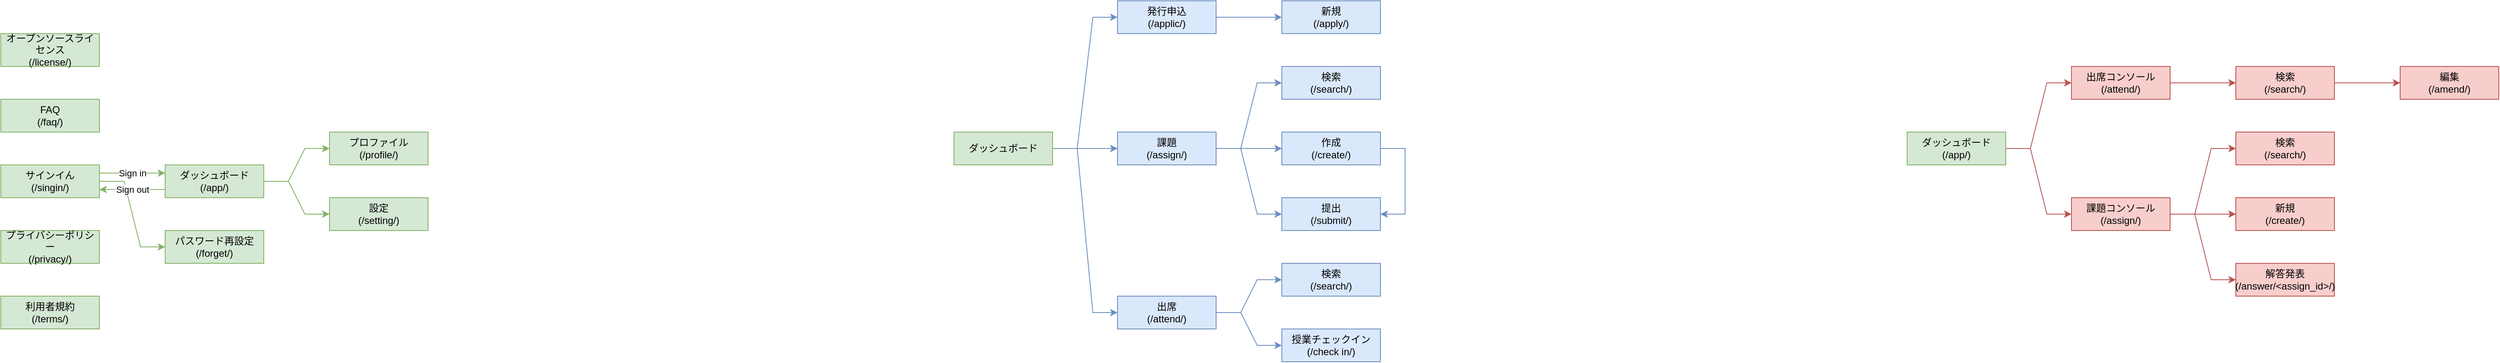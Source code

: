 <mxfile version="12.9.9" type="device" pages="5"><diagram id="GTbzF7e_OvziIHfgkIge" name="Site Structure"><mxGraphModel dx="2023" dy="529" grid="1" gridSize="10" guides="1" tooltips="1" connect="1" arrows="1" fold="1" page="1" pageScale="1" pageWidth="1169" pageHeight="827" math="0" shadow="0"><root><mxCell id="0"/><mxCell id="1" parent="0"/><mxCell id="IR2DnyRLrutkgxOHV4oX-3" value="Sign in" style="edgeStyle=orthogonalEdgeStyle;rounded=0;orthogonalLoop=1;jettySize=auto;html=1;entryX=0;entryY=0.25;entryDx=0;entryDy=0;exitX=1;exitY=0.25;exitDx=0;exitDy=0;fillColor=#d5e8d4;strokeColor=#82b366;" parent="1" source="IR2DnyRLrutkgxOHV4oX-1" target="IR2DnyRLrutkgxOHV4oX-2" edge="1"><mxGeometry relative="1" as="geometry"/></mxCell><mxCell id="SZEt04Ucnb-JOvytYBtd-8" value="" style="edgeStyle=entityRelationEdgeStyle;rounded=0;orthogonalLoop=1;jettySize=auto;html=1;fillColor=#d5e8d4;strokeColor=#82b366;" parent="1" source="IR2DnyRLrutkgxOHV4oX-1" target="SZEt04Ucnb-JOvytYBtd-7" edge="1"><mxGeometry relative="1" as="geometry"/></mxCell><mxCell id="IR2DnyRLrutkgxOHV4oX-1" value="サインイん&lt;br&gt;(/singin/)" style="rounded=0;whiteSpace=wrap;html=1;fillColor=#d5e8d4;strokeColor=#82b366;" parent="1" vertex="1"><mxGeometry x="-840" y="400" width="120" height="40" as="geometry"/></mxCell><mxCell id="SZEt04Ucnb-JOvytYBtd-7" value="パスワード再設定&lt;br&gt;(/forget/)" style="rounded=0;whiteSpace=wrap;html=1;fillColor=#d5e8d4;strokeColor=#82b366;" parent="1" vertex="1"><mxGeometry x="-640" y="480" width="120" height="40" as="geometry"/></mxCell><mxCell id="IR2DnyRLrutkgxOHV4oX-5" value="Sign out" style="rounded=0;orthogonalLoop=1;jettySize=auto;html=1;entryX=1;entryY=0.75;entryDx=0;entryDy=0;exitX=0;exitY=0.75;exitDx=0;exitDy=0;fillColor=#d5e8d4;strokeColor=#82b366;" parent="1" source="IR2DnyRLrutkgxOHV4oX-2" target="IR2DnyRLrutkgxOHV4oX-1" edge="1"><mxGeometry relative="1" as="geometry"><mxPoint x="-640" y="500" as="targetPoint"/></mxGeometry></mxCell><mxCell id="IR2DnyRLrutkgxOHV4oX-7" value="" style="edgeStyle=entityRelationEdgeStyle;rounded=0;orthogonalLoop=1;jettySize=auto;html=1;fillColor=#dae8fc;strokeColor=#6c8ebf;" parent="1" source="3l0O3Vfb3k5a4Sb131qh-1" target="IR2DnyRLrutkgxOHV4oX-6" edge="1"><mxGeometry relative="1" as="geometry"/></mxCell><mxCell id="IR2DnyRLrutkgxOHV4oX-9" value="" style="edgeStyle=entityRelationEdgeStyle;rounded=0;orthogonalLoop=1;jettySize=auto;html=1;fillColor=#dae8fc;strokeColor=#6c8ebf;" parent="1" source="3l0O3Vfb3k5a4Sb131qh-1" target="IR2DnyRLrutkgxOHV4oX-8" edge="1"><mxGeometry relative="1" as="geometry"/></mxCell><mxCell id="0Iuy9P7G_RPdNkpIbllo-4" value="" style="edgeStyle=entityRelationEdgeStyle;rounded=0;orthogonalLoop=1;jettySize=auto;html=1;fillColor=#d5e8d4;strokeColor=#82b366;" parent="1" source="IR2DnyRLrutkgxOHV4oX-2" target="0Iuy9P7G_RPdNkpIbllo-3" edge="1"><mxGeometry relative="1" as="geometry"/></mxCell><mxCell id="0Iuy9P7G_RPdNkpIbllo-8" value="" style="edgeStyle=entityRelationEdgeStyle;rounded=0;orthogonalLoop=1;jettySize=auto;html=1;fillColor=#f8cecc;strokeColor=#b85450;" parent="1" source="3l0O3Vfb3k5a4Sb131qh-2" target="0Iuy9P7G_RPdNkpIbllo-7" edge="1"><mxGeometry relative="1" as="geometry"/></mxCell><mxCell id="IR2DnyRLrutkgxOHV4oX-2" value="ダッシュボード&lt;br&gt;(/app/)" style="rounded=0;whiteSpace=wrap;html=1;fillColor=#d5e8d4;strokeColor=#82b366;" parent="1" vertex="1"><mxGeometry x="-640" y="400" width="120" height="40" as="geometry"/></mxCell><mxCell id="0Iuy9P7G_RPdNkpIbllo-10" value="" style="edgeStyle=entityRelationEdgeStyle;rounded=0;orthogonalLoop=1;jettySize=auto;html=1;fillColor=#f8cecc;strokeColor=#b85450;" parent="1" source="0Iuy9P7G_RPdNkpIbllo-7" target="eXifoUxzVZ7EVpngUepu-1" edge="1"><mxGeometry relative="1" as="geometry"/></mxCell><mxCell id="0Iuy9P7G_RPdNkpIbllo-12" value="" style="edgeStyle=entityRelationEdgeStyle;rounded=0;orthogonalLoop=1;jettySize=auto;html=1;fillColor=#f8cecc;strokeColor=#b85450;" parent="1" source="3l0O3Vfb3k5a4Sb131qh-2" target="0Iuy9P7G_RPdNkpIbllo-11" edge="1"><mxGeometry relative="1" as="geometry"/></mxCell><mxCell id="0Iuy9P7G_RPdNkpIbllo-7" value="出席コンソール&lt;br&gt;(/attend/)" style="rounded=0;whiteSpace=wrap;html=1;fillColor=#f8cecc;strokeColor=#b85450;" parent="1" vertex="1"><mxGeometry x="1680" y="280" width="120" height="40" as="geometry"/></mxCell><mxCell id="0Iuy9P7G_RPdNkpIbllo-18" value="" style="edgeStyle=entityRelationEdgeStyle;rounded=0;orthogonalLoop=1;jettySize=auto;html=1;fillColor=#f8cecc;strokeColor=#b85450;" parent="1" source="0Iuy9P7G_RPdNkpIbllo-11" target="0Iuy9P7G_RPdNkpIbllo-17" edge="1"><mxGeometry relative="1" as="geometry"/></mxCell><mxCell id="0Iuy9P7G_RPdNkpIbllo-11" value="課題コンソール&lt;br&gt;(/assign/)" style="rounded=0;whiteSpace=wrap;html=1;fillColor=#f8cecc;strokeColor=#b85450;" parent="1" vertex="1"><mxGeometry x="1680" y="440" width="120" height="40" as="geometry"/></mxCell><mxCell id="xYcPmltPKOKgCPwo3KLO-3" value="" style="edgeStyle=entityRelationEdgeStyle;rounded=0;orthogonalLoop=1;jettySize=auto;html=1;fillColor=#f8cecc;strokeColor=#b85450;" parent="1" source="0Iuy9P7G_RPdNkpIbllo-11" target="xYcPmltPKOKgCPwo3KLO-2" edge="1"><mxGeometry relative="1" as="geometry"/></mxCell><mxCell id="jYXq890LTdm7ZVXUoaTx-2" value="" style="edgeStyle=entityRelationEdgeStyle;rounded=0;orthogonalLoop=1;jettySize=auto;html=1;fillColor=#f8cecc;strokeColor=#b85450;" parent="1" source="0Iuy9P7G_RPdNkpIbllo-11" target="jYXq890LTdm7ZVXUoaTx-1" edge="1"><mxGeometry relative="1" as="geometry"/></mxCell><mxCell id="0Iuy9P7G_RPdNkpIbllo-17" value="新規&lt;br&gt;(/create/)" style="rounded=0;whiteSpace=wrap;html=1;fillColor=#f8cecc;strokeColor=#b85450;" parent="1" vertex="1"><mxGeometry x="1880" y="440" width="120" height="40" as="geometry"/></mxCell><mxCell id="jYXq890LTdm7ZVXUoaTx-1" value="解答発表&lt;br&gt;(/answer/&amp;lt;assign_id&amp;gt;/)" style="rounded=0;whiteSpace=wrap;html=1;fillColor=#f8cecc;strokeColor=#b85450;" parent="1" vertex="1"><mxGeometry x="1880" y="520" width="120" height="40" as="geometry"/></mxCell><mxCell id="xYcPmltPKOKgCPwo3KLO-2" value="検索&lt;br&gt;(/search/)" style="rounded=0;whiteSpace=wrap;html=1;fillColor=#f8cecc;strokeColor=#b85450;" parent="1" vertex="1"><mxGeometry x="1880" y="360" width="120" height="40" as="geometry"/></mxCell><mxCell id="0Iuy9P7G_RPdNkpIbllo-6" value="" style="edgeStyle=entityRelationEdgeStyle;rounded=0;orthogonalLoop=1;jettySize=auto;html=1;fillColor=#d5e8d4;strokeColor=#82b366;" parent="1" source="IR2DnyRLrutkgxOHV4oX-2" target="0Iuy9P7G_RPdNkpIbllo-5" edge="1"><mxGeometry relative="1" as="geometry"/></mxCell><mxCell id="0Iuy9P7G_RPdNkpIbllo-3" value="プロファイル&lt;br&gt;(/profile/)" style="rounded=0;whiteSpace=wrap;html=1;fillColor=#d5e8d4;strokeColor=#82b366;" parent="1" vertex="1"><mxGeometry x="-440" y="360" width="120" height="40" as="geometry"/></mxCell><mxCell id="0Iuy9P7G_RPdNkpIbllo-5" value="設定&lt;br&gt;(/setting/)" style="rounded=0;whiteSpace=wrap;html=1;fillColor=#d5e8d4;strokeColor=#82b366;" parent="1" vertex="1"><mxGeometry x="-440" y="440" width="120" height="40" as="geometry"/></mxCell><mxCell id="RcQePQMuYUPsChRoM0ZX-2" value="" style="edgeStyle=entityRelationEdgeStyle;rounded=0;orthogonalLoop=1;jettySize=auto;html=1;fillColor=#dae8fc;strokeColor=#6c8ebf;" parent="1" source="IR2DnyRLrutkgxOHV4oX-8" target="eXifoUxzVZ7EVpngUepu-3" edge="1"><mxGeometry relative="1" as="geometry"><mxPoint x="719" y="540" as="targetPoint"/></mxGeometry></mxCell><mxCell id="IR2DnyRLrutkgxOHV4oX-8" value="出席&lt;br&gt;(/attend/)" style="rounded=0;whiteSpace=wrap;html=1;fillColor=#dae8fc;strokeColor=#6c8ebf;" parent="1" vertex="1"><mxGeometry x="519" y="560" width="120" height="40" as="geometry"/></mxCell><mxCell id="IR2DnyRLrutkgxOHV4oX-11" value="" style="edgeStyle=entityRelationEdgeStyle;rounded=0;orthogonalLoop=1;jettySize=auto;html=1;fillColor=#dae8fc;strokeColor=#6c8ebf;" parent="1" source="IR2DnyRLrutkgxOHV4oX-6" target="IR2DnyRLrutkgxOHV4oX-10" edge="1"><mxGeometry relative="1" as="geometry"/></mxCell><mxCell id="SZEt04Ucnb-JOvytYBtd-4" value="" style="edgeStyle=entityRelationEdgeStyle;rounded=0;orthogonalLoop=1;jettySize=auto;html=1;fillColor=#dae8fc;strokeColor=#6c8ebf;" parent="1" source="3l0O3Vfb3k5a4Sb131qh-1" target="SZEt04Ucnb-JOvytYBtd-3" edge="1"><mxGeometry relative="1" as="geometry"/></mxCell><mxCell id="IR2DnyRLrutkgxOHV4oX-6" value="課題&lt;br&gt;(/assign/)" style="rounded=0;whiteSpace=wrap;html=1;fillColor=#dae8fc;strokeColor=#6c8ebf;" parent="1" vertex="1"><mxGeometry x="519" y="360" width="120" height="40" as="geometry"/></mxCell><mxCell id="SZEt04Ucnb-JOvytYBtd-6" value="" style="edgeStyle=entityRelationEdgeStyle;rounded=0;orthogonalLoop=1;jettySize=auto;html=1;fillColor=#dae8fc;strokeColor=#6c8ebf;" parent="1" source="SZEt04Ucnb-JOvytYBtd-3" target="SZEt04Ucnb-JOvytYBtd-5" edge="1"><mxGeometry relative="1" as="geometry"/></mxCell><mxCell id="SZEt04Ucnb-JOvytYBtd-3" value="発行申込&lt;br&gt;(/applic/)" style="rounded=0;whiteSpace=wrap;html=1;fillColor=#dae8fc;strokeColor=#6c8ebf;" parent="1" vertex="1"><mxGeometry x="519" y="200" width="120" height="40" as="geometry"/></mxCell><mxCell id="SZEt04Ucnb-JOvytYBtd-5" value="新規&lt;br&gt;(/apply/)" style="rounded=0;whiteSpace=wrap;html=1;fillColor=#dae8fc;strokeColor=#6c8ebf;" parent="1" vertex="1"><mxGeometry x="719" y="200" width="120" height="40" as="geometry"/></mxCell><mxCell id="IR2DnyRLrutkgxOHV4oX-14" value="" style="edgeStyle=entityRelationEdgeStyle;rounded=0;orthogonalLoop=1;jettySize=auto;html=1;fillColor=#dae8fc;strokeColor=#6c8ebf;" parent="1" source="IR2DnyRLrutkgxOHV4oX-6" target="IR2DnyRLrutkgxOHV4oX-13" edge="1"><mxGeometry relative="1" as="geometry"/></mxCell><mxCell id="IR2DnyRLrutkgxOHV4oX-15" style="edgeStyle=entityRelationEdgeStyle;rounded=0;orthogonalLoop=1;jettySize=auto;html=1;exitX=1;exitY=0.5;exitDx=0;exitDy=0;fillColor=#dae8fc;strokeColor=#6c8ebf;" parent="1" source="IR2DnyRLrutkgxOHV4oX-10" target="IR2DnyRLrutkgxOHV4oX-13" edge="1"><mxGeometry relative="1" as="geometry"/></mxCell><mxCell id="RcQePQMuYUPsChRoM0ZX-4" value="" style="edgeStyle=entityRelationEdgeStyle;rounded=0;orthogonalLoop=1;jettySize=auto;html=1;fillColor=#dae8fc;strokeColor=#6c8ebf;" parent="1" source="IR2DnyRLrutkgxOHV4oX-6" target="eXifoUxzVZ7EVpngUepu-4" edge="1"><mxGeometry relative="1" as="geometry"/></mxCell><mxCell id="IR2DnyRLrutkgxOHV4oX-10" value="作成&lt;br&gt;(/create/)" style="rounded=0;whiteSpace=wrap;html=1;fillColor=#dae8fc;strokeColor=#6c8ebf;" parent="1" vertex="1"><mxGeometry x="719" y="360" width="120" height="40" as="geometry"/></mxCell><mxCell id="IR2DnyRLrutkgxOHV4oX-13" value="提出&lt;br&gt;(/submit/)" style="rounded=0;whiteSpace=wrap;html=1;fillColor=#dae8fc;strokeColor=#6c8ebf;" parent="1" vertex="1"><mxGeometry x="719" y="440" width="120" height="40" as="geometry"/></mxCell><mxCell id="0Iuy9P7G_RPdNkpIbllo-2" value="" style="edgeStyle=entityRelationEdgeStyle;rounded=0;orthogonalLoop=1;jettySize=auto;html=1;fillColor=#dae8fc;strokeColor=#6c8ebf;" parent="1" source="IR2DnyRLrutkgxOHV4oX-8" target="0Iuy9P7G_RPdNkpIbllo-1" edge="1"><mxGeometry relative="1" as="geometry"/></mxCell><mxCell id="0Iuy9P7G_RPdNkpIbllo-1" value="授業チェックイン&lt;br&gt;(/check in/)" style="rounded=0;whiteSpace=wrap;html=1;fillColor=#dae8fc;strokeColor=#6c8ebf;" parent="1" vertex="1"><mxGeometry x="719" y="600" width="120" height="40" as="geometry"/></mxCell><mxCell id="kr23j3gHwBBTY3DNVKcu-2" value="" style="edgeStyle=entityRelationEdgeStyle;rounded=0;orthogonalLoop=1;jettySize=auto;html=1;fillColor=#f8cecc;strokeColor=#b85450;" parent="1" source="eXifoUxzVZ7EVpngUepu-1" target="kr23j3gHwBBTY3DNVKcu-1" edge="1"><mxGeometry relative="1" as="geometry"/></mxCell><mxCell id="eXifoUxzVZ7EVpngUepu-1" value="検索&lt;br&gt;(/search/)" style="rounded=0;whiteSpace=wrap;html=1;fillColor=#f8cecc;strokeColor=#b85450;" parent="1" vertex="1"><mxGeometry x="1880" y="280" width="120" height="40" as="geometry"/></mxCell><mxCell id="kr23j3gHwBBTY3DNVKcu-1" value="編集&lt;br&gt;(/amend/)" style="rounded=0;whiteSpace=wrap;html=1;fillColor=#f8cecc;strokeColor=#b85450;" parent="1" vertex="1"><mxGeometry x="2080" y="280" width="120" height="40" as="geometry"/></mxCell><mxCell id="eXifoUxzVZ7EVpngUepu-3" value="検索&lt;br&gt;(/search/)" style="rounded=0;whiteSpace=wrap;html=1;fillColor=#dae8fc;strokeColor=#6c8ebf;" parent="1" vertex="1"><mxGeometry x="719" y="520" width="120" height="40" as="geometry"/></mxCell><mxCell id="eXifoUxzVZ7EVpngUepu-4" value="検索&lt;br&gt;(/search/)" style="rounded=0;whiteSpace=wrap;html=1;fillColor=#dae8fc;strokeColor=#6c8ebf;" parent="1" vertex="1"><mxGeometry x="719" y="280" width="120" height="40" as="geometry"/></mxCell><mxCell id="bcnCK46q3ApdvKyFrxjj-4" value="FAQ&lt;br&gt;(/faq/)" style="rounded=0;whiteSpace=wrap;html=1;fillColor=#d5e8d4;strokeColor=#82b366;" parent="1" vertex="1"><mxGeometry x="-840" y="320" width="120" height="40" as="geometry"/></mxCell><mxCell id="bcnCK46q3ApdvKyFrxjj-5" value="オープンソースライセンス&lt;br&gt;(/license/)" style="rounded=0;whiteSpace=wrap;html=1;fillColor=#d5e8d4;strokeColor=#82b366;" parent="1" vertex="1"><mxGeometry x="-840" y="240" width="120" height="40" as="geometry"/></mxCell><mxCell id="bcnCK46q3ApdvKyFrxjj-6" value="利用者規約&lt;br&gt;(/terms/)" style="rounded=0;whiteSpace=wrap;html=1;fillColor=#d5e8d4;strokeColor=#82b366;" parent="1" vertex="1"><mxGeometry x="-840" y="560" width="120" height="40" as="geometry"/></mxCell><mxCell id="bcnCK46q3ApdvKyFrxjj-7" value="プライバシーポリシー&lt;br&gt;(/privacy/)" style="rounded=0;whiteSpace=wrap;html=1;fillColor=#d5e8d4;strokeColor=#82b366;" parent="1" vertex="1"><mxGeometry x="-840" y="480" width="120" height="40" as="geometry"/></mxCell><mxCell id="3l0O3Vfb3k5a4Sb131qh-1" value="ダッシュボード" style="rounded=0;whiteSpace=wrap;html=1;fillColor=#d5e8d4;strokeColor=#82b366;" parent="1" vertex="1"><mxGeometry x="320" y="360" width="120" height="40" as="geometry"/></mxCell><mxCell id="3l0O3Vfb3k5a4Sb131qh-2" value="ダッシュボード&lt;br&gt;(/app/)" style="rounded=0;whiteSpace=wrap;html=1;fillColor=#d5e8d4;strokeColor=#82b366;" parent="1" vertex="1"><mxGeometry x="1480" y="360" width="120" height="40" as="geometry"/></mxCell></root></mxGraphModel></diagram><diagram id="J7oTMoL_vhzVJW1tLnfh" name="State Transition"><mxGraphModel dx="712" dy="441" grid="1" gridSize="10" guides="1" tooltips="1" connect="1" arrows="1" fold="1" page="1" pageScale="1" pageWidth="1169" pageHeight="827" math="0" shadow="0"><root><mxCell id="KS6sHA4GPxTqEPPyqLdS-0"/><mxCell id="KS6sHA4GPxTqEPPyqLdS-1" parent="KS6sHA4GPxTqEPPyqLdS-0"/><mxCell id="T0jYrlXynM5tt6XMiHCH-1" value="Assignment (Teacher)" style="shape=umlFrame;whiteSpace=wrap;html=1;width=120;height=30;container=0;" parent="KS6sHA4GPxTqEPPyqLdS-1" vertex="1"><mxGeometry x="440" y="40" width="360" height="520" as="geometry"/></mxCell><mxCell id="KS6sHA4GPxTqEPPyqLdS-23" value="" style="group" parent="KS6sHA4GPxTqEPPyqLdS-1" vertex="1" connectable="0"><mxGeometry x="40" y="40" width="360" height="520" as="geometry"/></mxCell><mxCell id="KS6sHA4GPxTqEPPyqLdS-2" value="Assignment (Student)" style="shape=umlFrame;whiteSpace=wrap;html=1;width=120;height=30;container=0;" parent="KS6sHA4GPxTqEPPyqLdS-23" vertex="1"><mxGeometry width="360" height="520" as="geometry"/></mxCell><mxCell id="KS6sHA4GPxTqEPPyqLdS-3" value="" style="ellipse;html=1;shape=startState;fillColor=#000000;strokeColor=#ff0000;" parent="KS6sHA4GPxTqEPPyqLdS-23" vertex="1"><mxGeometry x="85" y="45" width="30" height="30" as="geometry"/></mxCell><mxCell id="KS6sHA4GPxTqEPPyqLdS-4" value="" style="edgeStyle=orthogonalEdgeStyle;html=1;verticalAlign=bottom;endArrow=open;endSize=8;strokeColor=#ff0000;" parent="KS6sHA4GPxTqEPPyqLdS-23" source="KS6sHA4GPxTqEPPyqLdS-3" target="KS6sHA4GPxTqEPPyqLdS-5" edge="1"><mxGeometry relative="1" as="geometry"><mxPoint x="100" y="145" as="targetPoint"/></mxGeometry></mxCell><mxCell id="KS6sHA4GPxTqEPPyqLdS-5" value="Unsubmit" style="rounded=1;whiteSpace=wrap;html=1;arcSize=40;fontColor=#000000;fillColor=#ffffc0;strokeColor=#ff0000;" parent="KS6sHA4GPxTqEPPyqLdS-23" vertex="1"><mxGeometry x="40" y="120" width="120" height="40" as="geometry"/></mxCell><mxCell id="KS6sHA4GPxTqEPPyqLdS-6" value="" style="edgeStyle=orthogonalEdgeStyle;html=1;verticalAlign=bottom;endArrow=open;endSize=8;strokeColor=#ff0000;" parent="KS6sHA4GPxTqEPPyqLdS-23" source="KS6sHA4GPxTqEPPyqLdS-5" target="KS6sHA4GPxTqEPPyqLdS-7" edge="1"><mxGeometry relative="1" as="geometry"><mxPoint x="100" y="220" as="targetPoint"/></mxGeometry></mxCell><mxCell id="KS6sHA4GPxTqEPPyqLdS-7" value="Submit" style="rounded=1;whiteSpace=wrap;html=1;arcSize=40;fontColor=#000000;fillColor=#ffffc0;strokeColor=#ff0000;" parent="KS6sHA4GPxTqEPPyqLdS-23" vertex="1"><mxGeometry x="40" y="200" width="120" height="40" as="geometry"/></mxCell><mxCell id="KS6sHA4GPxTqEPPyqLdS-8" value="" style="edgeStyle=orthogonalEdgeStyle;html=1;verticalAlign=bottom;endArrow=open;endSize=8;strokeColor=#ff0000;" parent="KS6sHA4GPxTqEPPyqLdS-23" source="KS6sHA4GPxTqEPPyqLdS-7" target="KS6sHA4GPxTqEPPyqLdS-9" edge="1"><mxGeometry relative="1" as="geometry"><mxPoint x="100" y="300" as="targetPoint"/></mxGeometry></mxCell><mxCell id="KS6sHA4GPxTqEPPyqLdS-9" value="Reviewed" style="rounded=1;whiteSpace=wrap;html=1;arcSize=40;fontColor=#000000;fillColor=#ffffc0;strokeColor=#ff0000;" parent="KS6sHA4GPxTqEPPyqLdS-23" vertex="1"><mxGeometry x="40" y="280" width="120" height="40" as="geometry"/></mxCell><mxCell id="KS6sHA4GPxTqEPPyqLdS-10" value="" style="edgeStyle=orthogonalEdgeStyle;html=1;verticalAlign=bottom;endArrow=open;endSize=8;strokeColor=#ff0000;" parent="KS6sHA4GPxTqEPPyqLdS-23" source="KS6sHA4GPxTqEPPyqLdS-9" target="KS6sHA4GPxTqEPPyqLdS-13" edge="1"><mxGeometry relative="1" as="geometry"><mxPoint x="100" y="360" as="targetPoint"/></mxGeometry></mxCell><mxCell id="KS6sHA4GPxTqEPPyqLdS-13" value="Passed" style="rhombus;whiteSpace=wrap;html=1;fillColor=#ffffc0;strokeColor=#ff0000;" parent="KS6sHA4GPxTqEPPyqLdS-23" vertex="1"><mxGeometry x="60" y="360" width="80" height="40" as="geometry"/></mxCell><mxCell id="KS6sHA4GPxTqEPPyqLdS-14" value="no" style="edgeStyle=orthogonalEdgeStyle;html=1;align=left;verticalAlign=bottom;endArrow=open;endSize=8;strokeColor=#ff0000;" parent="KS6sHA4GPxTqEPPyqLdS-23" source="KS6sHA4GPxTqEPPyqLdS-13" target="KS6sHA4GPxTqEPPyqLdS-17" edge="1"><mxGeometry x="-1" relative="1" as="geometry"><mxPoint x="240.0" y="380.0" as="targetPoint"/></mxGeometry></mxCell><mxCell id="KS6sHA4GPxTqEPPyqLdS-15" value="yes" style="edgeStyle=orthogonalEdgeStyle;html=1;align=left;verticalAlign=top;endArrow=open;endSize=8;strokeColor=#ff0000;" parent="KS6sHA4GPxTqEPPyqLdS-23" source="KS6sHA4GPxTqEPPyqLdS-13" target="KS6sHA4GPxTqEPPyqLdS-16" edge="1"><mxGeometry x="-1" relative="1" as="geometry"><mxPoint x="100.0" y="445.0" as="targetPoint"/></mxGeometry></mxCell><mxCell id="KS6sHA4GPxTqEPPyqLdS-16" value="" style="ellipse;html=1;shape=endState;fillColor=#000000;strokeColor=#ff0000;" parent="KS6sHA4GPxTqEPPyqLdS-23" vertex="1"><mxGeometry x="85" y="445" width="30" height="30" as="geometry"/></mxCell><mxCell id="KS6sHA4GPxTqEPPyqLdS-17" value="Resubmit" style="rounded=1;whiteSpace=wrap;html=1;arcSize=40;fontColor=#000000;fillColor=#ffffc0;strokeColor=#ff0000;" parent="KS6sHA4GPxTqEPPyqLdS-23" vertex="1"><mxGeometry x="200" y="360" width="120" height="40" as="geometry"/></mxCell><mxCell id="KS6sHA4GPxTqEPPyqLdS-18" value="" style="html=1;verticalAlign=bottom;endArrow=open;endSize=8;strokeColor=#ff0000;" parent="KS6sHA4GPxTqEPPyqLdS-23" source="KS6sHA4GPxTqEPPyqLdS-17" target="KS6sHA4GPxTqEPPyqLdS-7" edge="1"><mxGeometry relative="1" as="geometry"><mxPoint x="240" y="440.0" as="targetPoint"/><Array as="points"><mxPoint x="260" y="220"/></Array></mxGeometry></mxCell><mxCell id="T0jYrlXynM5tt6XMiHCH-16" value="" style="ellipse;html=1;shape=startState;fillColor=#000000;strokeColor=#ff0000;" parent="KS6sHA4GPxTqEPPyqLdS-1" vertex="1"><mxGeometry x="525" y="80" width="30" height="30" as="geometry"/></mxCell><mxCell id="T0jYrlXynM5tt6XMiHCH-17" value="" style="edgeStyle=orthogonalEdgeStyle;html=1;verticalAlign=bottom;endArrow=open;endSize=8;strokeColor=#ff0000;" parent="KS6sHA4GPxTqEPPyqLdS-1" source="T0jYrlXynM5tt6XMiHCH-16" target="T0jYrlXynM5tt6XMiHCH-18" edge="1"><mxGeometry relative="1" as="geometry"><mxPoint x="540" y="170" as="targetPoint"/></mxGeometry></mxCell><mxCell id="T0jYrlXynM5tt6XMiHCH-18" value="Draft" style="rounded=1;whiteSpace=wrap;html=1;arcSize=40;fontColor=#000000;fillColor=#ffffc0;strokeColor=#ff0000;" parent="KS6sHA4GPxTqEPPyqLdS-1" vertex="1"><mxGeometry x="480" y="160" width="120" height="40" as="geometry"/></mxCell><mxCell id="T0jYrlXynM5tt6XMiHCH-19" value="" style="edgeStyle=orthogonalEdgeStyle;html=1;verticalAlign=bottom;endArrow=open;endSize=8;strokeColor=#ff0000;" parent="KS6sHA4GPxTqEPPyqLdS-1" source="T0jYrlXynM5tt6XMiHCH-18" target="T0jYrlXynM5tt6XMiHCH-20" edge="1"><mxGeometry relative="1" as="geometry"><mxPoint x="540" y="255" as="targetPoint"/></mxGeometry></mxCell><mxCell id="T0jYrlXynM5tt6XMiHCH-20" value="Publish" style="rounded=1;whiteSpace=wrap;html=1;arcSize=40;fontColor=#000000;fillColor=#ffffc0;strokeColor=#ff0000;" parent="KS6sHA4GPxTqEPPyqLdS-1" vertex="1"><mxGeometry x="480" y="240" width="120" height="40" as="geometry"/></mxCell><mxCell id="T0jYrlXynM5tt6XMiHCH-21" value="" style="edgeStyle=orthogonalEdgeStyle;html=1;verticalAlign=bottom;endArrow=open;endSize=8;strokeColor=#ff0000;" parent="KS6sHA4GPxTqEPPyqLdS-1" source="T0jYrlXynM5tt6XMiHCH-20" target="T0jYrlXynM5tt6XMiHCH-22" edge="1"><mxGeometry relative="1" as="geometry"><mxPoint x="540" y="335" as="targetPoint"/></mxGeometry></mxCell><mxCell id="T0jYrlXynM5tt6XMiHCH-22" value="Close" style="rounded=1;whiteSpace=wrap;html=1;arcSize=40;fontColor=#000000;fillColor=#ffffc0;strokeColor=#ff0000;" parent="KS6sHA4GPxTqEPPyqLdS-1" vertex="1"><mxGeometry x="480" y="320" width="120" height="40" as="geometry"/></mxCell><mxCell id="T0jYrlXynM5tt6XMiHCH-23" value="" style="html=1;verticalAlign=bottom;endArrow=open;endSize=8;strokeColor=#ff0000;" parent="KS6sHA4GPxTqEPPyqLdS-1" source="T0jYrlXynM5tt6XMiHCH-22" target="T0jYrlXynM5tt6XMiHCH-25" edge="1"><mxGeometry relative="1" as="geometry"><mxPoint x="700" y="280" as="targetPoint"/></mxGeometry></mxCell><mxCell id="T0jYrlXynM5tt6XMiHCH-25" value="Re-open" style="rounded=1;whiteSpace=wrap;html=1;arcSize=40;fontColor=#000000;fillColor=#ffffc0;strokeColor=#ff0000;" parent="KS6sHA4GPxTqEPPyqLdS-1" vertex="1"><mxGeometry x="640" y="280" width="120" height="40" as="geometry"/></mxCell><mxCell id="T0jYrlXynM5tt6XMiHCH-26" value="" style="html=1;verticalAlign=bottom;endArrow=open;endSize=8;strokeColor=#ff0000;" parent="KS6sHA4GPxTqEPPyqLdS-1" source="T0jYrlXynM5tt6XMiHCH-25" target="T0jYrlXynM5tt6XMiHCH-20" edge="1"><mxGeometry relative="1" as="geometry"><mxPoint x="700" y="340" as="targetPoint"/><mxPoint x="700" y="240" as="sourcePoint"/></mxGeometry></mxCell><mxCell id="T0jYrlXynM5tt6XMiHCH-29" style="edgeStyle=orthogonalEdgeStyle;rounded=1;orthogonalLoop=1;jettySize=auto;html=1;exitX=0.5;exitY=1;exitDx=0;exitDy=0;entryX=0.5;entryY=0;entryDx=0;entryDy=0;verticalAlign=bottom;strokeColor=#ff0000;endArrow=open;endSize=8;" parent="KS6sHA4GPxTqEPPyqLdS-1" source="T0jYrlXynM5tt6XMiHCH-22" target="yStYnFfSqzxD95_vD34b-0" edge="1"><mxGeometry relative="1" as="geometry"><mxPoint x="540" y="405" as="targetPoint"/></mxGeometry></mxCell><mxCell id="yStYnFfSqzxD95_vD34b-0" value="Evaluate" style="rounded=1;whiteSpace=wrap;html=1;arcSize=40;fontColor=#000000;fillColor=#ffffc0;strokeColor=#ff0000;" parent="KS6sHA4GPxTqEPPyqLdS-1" vertex="1"><mxGeometry x="480" y="400" width="120" height="40" as="geometry"/></mxCell><mxCell id="yStYnFfSqzxD95_vD34b-1" value="" style="edgeStyle=orthogonalEdgeStyle;html=1;verticalAlign=bottom;endArrow=open;endSize=8;strokeColor=#ff0000;" parent="KS6sHA4GPxTqEPPyqLdS-1" source="yStYnFfSqzxD95_vD34b-0" target="yStYnFfSqzxD95_vD34b-3" edge="1"><mxGeometry relative="1" as="geometry"><mxPoint x="540" y="470" as="targetPoint"/></mxGeometry></mxCell><mxCell id="yStYnFfSqzxD95_vD34b-3" value="" style="ellipse;html=1;shape=endState;fillColor=#000000;strokeColor=#ff0000;" parent="KS6sHA4GPxTqEPPyqLdS-1" vertex="1"><mxGeometry x="525" y="485" width="30" height="30" as="geometry"/></mxCell></root></mxGraphModel></diagram><diagram id="eM1UnsGoaPAyg1rrXYjN" name="Data Flow"><mxGraphModel dx="854" dy="529" grid="1" gridSize="10" guides="1" tooltips="1" connect="1" arrows="1" fold="1" page="1" pageScale="1" pageWidth="827" pageHeight="1169" math="0" shadow="0"><root><mxCell id="8pC2c8rakKu9iWLrcu84-0"/><mxCell id="8pC2c8rakKu9iWLrcu84-1" parent="8pC2c8rakKu9iWLrcu84-0"/><mxCell id="bVTJbTb-6JkNPsQyTTRX-19" value="Assignment submission" style="shape=umlFrame;whiteSpace=wrap;html=1;strokeColor=#000000;width=120;height=30;" parent="8pC2c8rakKu9iWLrcu84-1" vertex="1"><mxGeometry x="40" y="360" width="600" height="240" as="geometry"/></mxCell><mxCell id="8pC2c8rakKu9iWLrcu84-12" value="sign in" style="shape=umlFrame;whiteSpace=wrap;html=1;strokeColor=#000000;width=120;height=30;" parent="8pC2c8rakKu9iWLrcu84-1" vertex="1"><mxGeometry x="40" y="40" width="600" height="280" as="geometry"/></mxCell><mxCell id="8pC2c8rakKu9iWLrcu84-5" style="edgeStyle=entityRelationEdgeStyle;rounded=0;orthogonalLoop=1;jettySize=auto;html=1;fillColor=#d5e8d4;strokeColor=#82b366;" parent="8pC2c8rakKu9iWLrcu84-1" source="8pC2c8rakKu9iWLrcu84-2" target="8pC2c8rakKu9iWLrcu84-4" edge="1"><mxGeometry relative="1" as="geometry"/></mxCell><mxCell id="8pC2c8rakKu9iWLrcu84-2" value="sign-in view" style="rounded=1;whiteSpace=wrap;html=1;strokeColor=#82b366;fillColor=#d5e8d4;" parent="8pC2c8rakKu9iWLrcu84-1" vertex="1"><mxGeometry x="80" y="200" width="120" height="40" as="geometry"/></mxCell><mxCell id="8pC2c8rakKu9iWLrcu84-6" style="edgeStyle=entityRelationEdgeStyle;rounded=0;orthogonalLoop=1;jettySize=auto;html=1;fillColor=#dae8fc;strokeColor=#6c8ebf;" parent="8pC2c8rakKu9iWLrcu84-1" source="8pC2c8rakKu9iWLrcu84-4" target="8pC2c8rakKu9iWLrcu84-7" edge="1"><mxGeometry relative="1" as="geometry"/></mxCell><mxCell id="8pC2c8rakKu9iWLrcu84-10" style="edgeStyle=none;rounded=0;orthogonalLoop=1;jettySize=auto;html=1;exitX=0.75;exitY=1;exitDx=0;exitDy=0;fillColor=#f5f5f5;strokeColor=#666666;" parent="8pC2c8rakKu9iWLrcu84-1" source="8pC2c8rakKu9iWLrcu84-9" edge="1"><mxGeometry relative="1" as="geometry"><mxPoint x="370" y="160" as="targetPoint"/></mxGeometry></mxCell><mxCell id="8pC2c8rakKu9iWLrcu84-11" style="edgeStyle=none;rounded=0;orthogonalLoop=1;jettySize=auto;html=1;exitX=0.25;exitY=0;exitDx=0;exitDy=0;entryX=0.25;entryY=1;entryDx=0;entryDy=0;fillColor=#dae8fc;strokeColor=#6c8ebf;" parent="8pC2c8rakKu9iWLrcu84-1" source="8pC2c8rakKu9iWLrcu84-4" target="8pC2c8rakKu9iWLrcu84-9" edge="1"><mxGeometry relative="1" as="geometry"/></mxCell><mxCell id="8pC2c8rakKu9iWLrcu84-4" value="Sign-in Handler" style="rounded=1;whiteSpace=wrap;html=1;strokeColor=#6c8ebf;fillColor=#dae8fc;" parent="8pC2c8rakKu9iWLrcu84-1" vertex="1"><mxGeometry x="280" y="160" width="120" height="40" as="geometry"/></mxCell><mxCell id="y2aDzvl2IVJmQ6Z9VIu0-3" style="edgeStyle=entityRelationEdgeStyle;rounded=0;orthogonalLoop=1;jettySize=auto;html=1;fillColor=#d5e8d4;strokeColor=#82b366;" edge="1" parent="8pC2c8rakKu9iWLrcu84-1" source="8pC2c8rakKu9iWLrcu84-7" target="y2aDzvl2IVJmQ6Z9VIu0-2"><mxGeometry relative="1" as="geometry"/></mxCell><mxCell id="8pC2c8rakKu9iWLrcu84-7" value="portal app" style="rounded=1;whiteSpace=wrap;html=1;strokeColor=#82b366;fillColor=#d5e8d4;" parent="8pC2c8rakKu9iWLrcu84-1" vertex="1"><mxGeometry x="480" y="200" width="120" height="40" as="geometry"/></mxCell><mxCell id="8pC2c8rakKu9iWLrcu84-9" value="Azure face regconition" style="rounded=1;whiteSpace=wrap;html=1;strokeColor=#666666;fillColor=#f5f5f5;fontColor=#333333;" parent="8pC2c8rakKu9iWLrcu84-1" vertex="1"><mxGeometry x="280" y="80" width="120" height="40" as="geometry"/></mxCell><mxCell id="bVTJbTb-6JkNPsQyTTRX-8" value="fetch" style="edgeStyle=none;rounded=0;orthogonalLoop=1;jettySize=auto;html=1;exitX=1;exitY=0.25;exitDx=0;exitDy=0;entryX=0;entryY=0.25;entryDx=0;entryDy=0;" parent="8pC2c8rakKu9iWLrcu84-1" source="bVTJbTb-6JkNPsQyTTRX-2" target="bVTJbTb-6JkNPsQyTTRX-6" edge="1"><mxGeometry relative="1" as="geometry"/></mxCell><mxCell id="bVTJbTb-6JkNPsQyTTRX-2" value="assignment dashboard" style="rounded=1;whiteSpace=wrap;html=1;strokeColor=#82b366;fillColor=#d5e8d4;" parent="8pC2c8rakKu9iWLrcu84-1" vertex="1"><mxGeometry x="80" y="440" width="120" height="40" as="geometry"/></mxCell><mxCell id="bVTJbTb-6JkNPsQyTTRX-13" value="file" style="edgeStyle=none;rounded=0;orthogonalLoop=1;jettySize=auto;html=1;entryX=0;entryY=0.25;entryDx=0;entryDy=0;exitX=1;exitY=0.25;exitDx=0;exitDy=0;fillColor=#d5e8d4;strokeColor=#82b366;" parent="8pC2c8rakKu9iWLrcu84-1" source="bVTJbTb-6JkNPsQyTTRX-10" target="bVTJbTb-6JkNPsQyTTRX-12" edge="1"><mxGeometry relative="1" as="geometry"/></mxCell><mxCell id="bVTJbTb-6JkNPsQyTTRX-10" value="assignment submit" style="rounded=1;whiteSpace=wrap;html=1;strokeColor=#82b366;fillColor=#d5e8d4;" parent="8pC2c8rakKu9iWLrcu84-1" vertex="1"><mxGeometry x="80" y="520" width="120" height="40" as="geometry"/></mxCell><mxCell id="bVTJbTb-6JkNPsQyTTRX-16" value="file" style="rounded=0;orthogonalLoop=1;jettySize=auto;elbow=vertical;html=1;entryX=0;entryY=0.25;entryDx=0;entryDy=0;exitX=1;exitY=0.25;exitDx=0;exitDy=0;fillColor=#dae8fc;strokeColor=#6c8ebf;" parent="8pC2c8rakKu9iWLrcu84-1" source="bVTJbTb-6JkNPsQyTTRX-12" target="bVTJbTb-6JkNPsQyTTRX-15" edge="1"><mxGeometry relative="1" as="geometry"/></mxCell><mxCell id="bVTJbTb-6JkNPsQyTTRX-18" value="response" style="edgeStyle=none;rounded=0;orthogonalLoop=1;jettySize=auto;html=1;exitX=0;exitY=0.75;exitDx=0;exitDy=0;entryX=1;entryY=0.75;entryDx=0;entryDy=0;fillColor=#dae8fc;strokeColor=#6c8ebf;" parent="8pC2c8rakKu9iWLrcu84-1" source="bVTJbTb-6JkNPsQyTTRX-12" target="bVTJbTb-6JkNPsQyTTRX-10" edge="1"><mxGeometry relative="1" as="geometry"/></mxCell><mxCell id="bVTJbTb-6JkNPsQyTTRX-12" value="Assignment API" style="rounded=1;whiteSpace=wrap;html=1;strokeColor=#6c8ebf;fillColor=#dae8fc;" parent="8pC2c8rakKu9iWLrcu84-1" vertex="1"><mxGeometry x="280" y="520" width="120" height="40" as="geometry"/></mxCell><mxCell id="bVTJbTb-6JkNPsQyTTRX-17" value="response" style="edgeStyle=none;rounded=0;orthogonalLoop=1;jettySize=auto;html=1;exitX=0;exitY=0.75;exitDx=0;exitDy=0;entryX=1;entryY=0.75;entryDx=0;entryDy=0;fillColor=#e1d5e7;strokeColor=#9673a6;" parent="8pC2c8rakKu9iWLrcu84-1" source="bVTJbTb-6JkNPsQyTTRX-15" target="bVTJbTb-6JkNPsQyTTRX-12" edge="1"><mxGeometry relative="1" as="geometry"/></mxCell><mxCell id="bVTJbTb-6JkNPsQyTTRX-15" value="Assignment Storage" style="rounded=1;whiteSpace=wrap;html=1;strokeColor=#9673a6;fillColor=#e1d5e7;" parent="8pC2c8rakKu9iWLrcu84-1" vertex="1"><mxGeometry x="480" y="520" width="120" height="40" as="geometry"/></mxCell><mxCell id="bVTJbTb-6JkNPsQyTTRX-9" value="info" style="edgeStyle=none;rounded=0;orthogonalLoop=1;jettySize=auto;html=1;exitX=0;exitY=0.75;exitDx=0;exitDy=0;entryX=1;entryY=0.75;entryDx=0;entryDy=0;fillColor=#dae8fc;strokeColor=#6c8ebf;" parent="8pC2c8rakKu9iWLrcu84-1" source="bVTJbTb-6JkNPsQyTTRX-6" target="bVTJbTb-6JkNPsQyTTRX-2" edge="1"><mxGeometry relative="1" as="geometry"/></mxCell><mxCell id="bVTJbTb-6JkNPsQyTTRX-22" value="query" style="edgeStyle=none;rounded=0;orthogonalLoop=1;jettySize=auto;html=1;exitX=1;exitY=0.25;exitDx=0;exitDy=0;entryX=0;entryY=0.25;entryDx=0;entryDy=0;fillColor=#dae8fc;strokeColor=#6c8ebf;" parent="8pC2c8rakKu9iWLrcu84-1" source="bVTJbTb-6JkNPsQyTTRX-6" target="bVTJbTb-6JkNPsQyTTRX-21" edge="1"><mxGeometry relative="1" as="geometry"/></mxCell><mxCell id="bVTJbTb-6JkNPsQyTTRX-6" value="Assignment API" style="rounded=1;whiteSpace=wrap;html=1;strokeColor=#6c8ebf;fillColor=#dae8fc;" parent="8pC2c8rakKu9iWLrcu84-1" vertex="1"><mxGeometry x="280" y="440" width="120" height="40" as="geometry"/></mxCell><mxCell id="bVTJbTb-6JkNPsQyTTRX-14" value="verify" style="edgeStyle=elbowEdgeStyle;rounded=0;orthogonalLoop=1;jettySize=auto;html=1;exitX=0.25;exitY=0;exitDx=0;exitDy=0;entryX=0.75;entryY=0;entryDx=0;entryDy=0;elbow=vertical;fillColor=#dae8fc;strokeColor=#6c8ebf;" parent="8pC2c8rakKu9iWLrcu84-1" source="bVTJbTb-6JkNPsQyTTRX-12" target="bVTJbTb-6JkNPsQyTTRX-12" edge="1"><mxGeometry relative="1" as="geometry"><Array as="points"><mxPoint x="340" y="500"/></Array></mxGeometry></mxCell><mxCell id="bVTJbTb-6JkNPsQyTTRX-20" value="fetch" style="edgeStyle=none;rounded=0;orthogonalLoop=1;jettySize=auto;html=1;exitX=1;exitY=0.25;exitDx=0;exitDy=0;entryX=0;entryY=0.25;entryDx=0;entryDy=0;fillColor=#d5e8d4;strokeColor=#82b366;" parent="8pC2c8rakKu9iWLrcu84-1" edge="1"><mxGeometry relative="1" as="geometry"><mxPoint x="200.0" y="450" as="sourcePoint"/><mxPoint x="280.0" y="450" as="targetPoint"/></mxGeometry></mxCell><mxCell id="bVTJbTb-6JkNPsQyTTRX-23" value="result" style="edgeStyle=none;rounded=0;orthogonalLoop=1;jettySize=auto;html=1;exitX=0;exitY=0.75;exitDx=0;exitDy=0;entryX=1;entryY=0.75;entryDx=0;entryDy=0;fillColor=#fff2cc;strokeColor=#d6b656;" parent="8pC2c8rakKu9iWLrcu84-1" source="bVTJbTb-6JkNPsQyTTRX-21" target="bVTJbTb-6JkNPsQyTTRX-6" edge="1"><mxGeometry relative="1" as="geometry"/></mxCell><mxCell id="bVTJbTb-6JkNPsQyTTRX-21" value="Assignment DB" style="rounded=1;whiteSpace=wrap;html=1;strokeColor=#d6b656;fillColor=#fff2cc;" parent="8pC2c8rakKu9iWLrcu84-1" vertex="1"><mxGeometry x="480" y="440" width="120" height="40" as="geometry"/></mxCell><mxCell id="y2aDzvl2IVJmQ6Z9VIu0-1" value="fail" style="edgeStyle=orthogonalEdgeStyle;rounded=0;orthogonalLoop=1;jettySize=auto;html=1;exitX=0.75;exitY=1;exitDx=0;exitDy=0;entryX=0.25;entryY=1;entryDx=0;entryDy=0;fillColor=#dae8fc;strokeColor=#6c8ebf;" edge="1" parent="8pC2c8rakKu9iWLrcu84-1" source="8pC2c8rakKu9iWLrcu84-4" target="8pC2c8rakKu9iWLrcu84-4"><mxGeometry relative="1" as="geometry"/></mxCell><mxCell id="y2aDzvl2IVJmQ6Z9VIu0-4" style="edgeStyle=entityRelationEdgeStyle;rounded=0;orthogonalLoop=1;jettySize=auto;html=1;fillColor=#dae8fc;strokeColor=#6c8ebf;" edge="1" parent="8pC2c8rakKu9iWLrcu84-1" source="y2aDzvl2IVJmQ6Z9VIu0-2" target="8pC2c8rakKu9iWLrcu84-2"><mxGeometry relative="1" as="geometry"/></mxCell><mxCell id="y2aDzvl2IVJmQ6Z9VIu0-2" value="Sign-out Handler" style="rounded=1;whiteSpace=wrap;html=1;strokeColor=#6c8ebf;fillColor=#dae8fc;" vertex="1" parent="8pC2c8rakKu9iWLrcu84-1"><mxGeometry x="280" y="240" width="120" height="40" as="geometry"/></mxCell></root></mxGraphModel></diagram><diagram id="0ZtIRzaWgDqSCQV961_b" name="Algorithm"><mxGraphModel dx="854" dy="529" grid="1" gridSize="10" guides="1" tooltips="1" connect="1" arrows="1" fold="1" page="1" pageScale="1" pageWidth="1169" pageHeight="827" math="0" shadow="0"><root><mxCell id="VOV2c1Srty5Ef4-9glyo-0"/><mxCell id="VOV2c1Srty5Ef4-9glyo-1" parent="VOV2c1Srty5Ef4-9glyo-0"/></root></mxGraphModel></diagram><diagram id="R877P9U-moGN6bdoP2fU" name="Database Schema"><mxGraphModel dx="589" dy="365" grid="1" gridSize="10" guides="1" tooltips="1" connect="1" arrows="1" fold="1" page="1" pageScale="1" pageWidth="1169" pageHeight="827" math="0" shadow="0"><root><mxCell id="iH30V3Xn54AGU-iCTsgN-0"/><mxCell id="iH30V3Xn54AGU-iCTsgN-1" parent="iH30V3Xn54AGU-iCTsgN-0"/></root></mxGraphModel></diagram></mxfile>